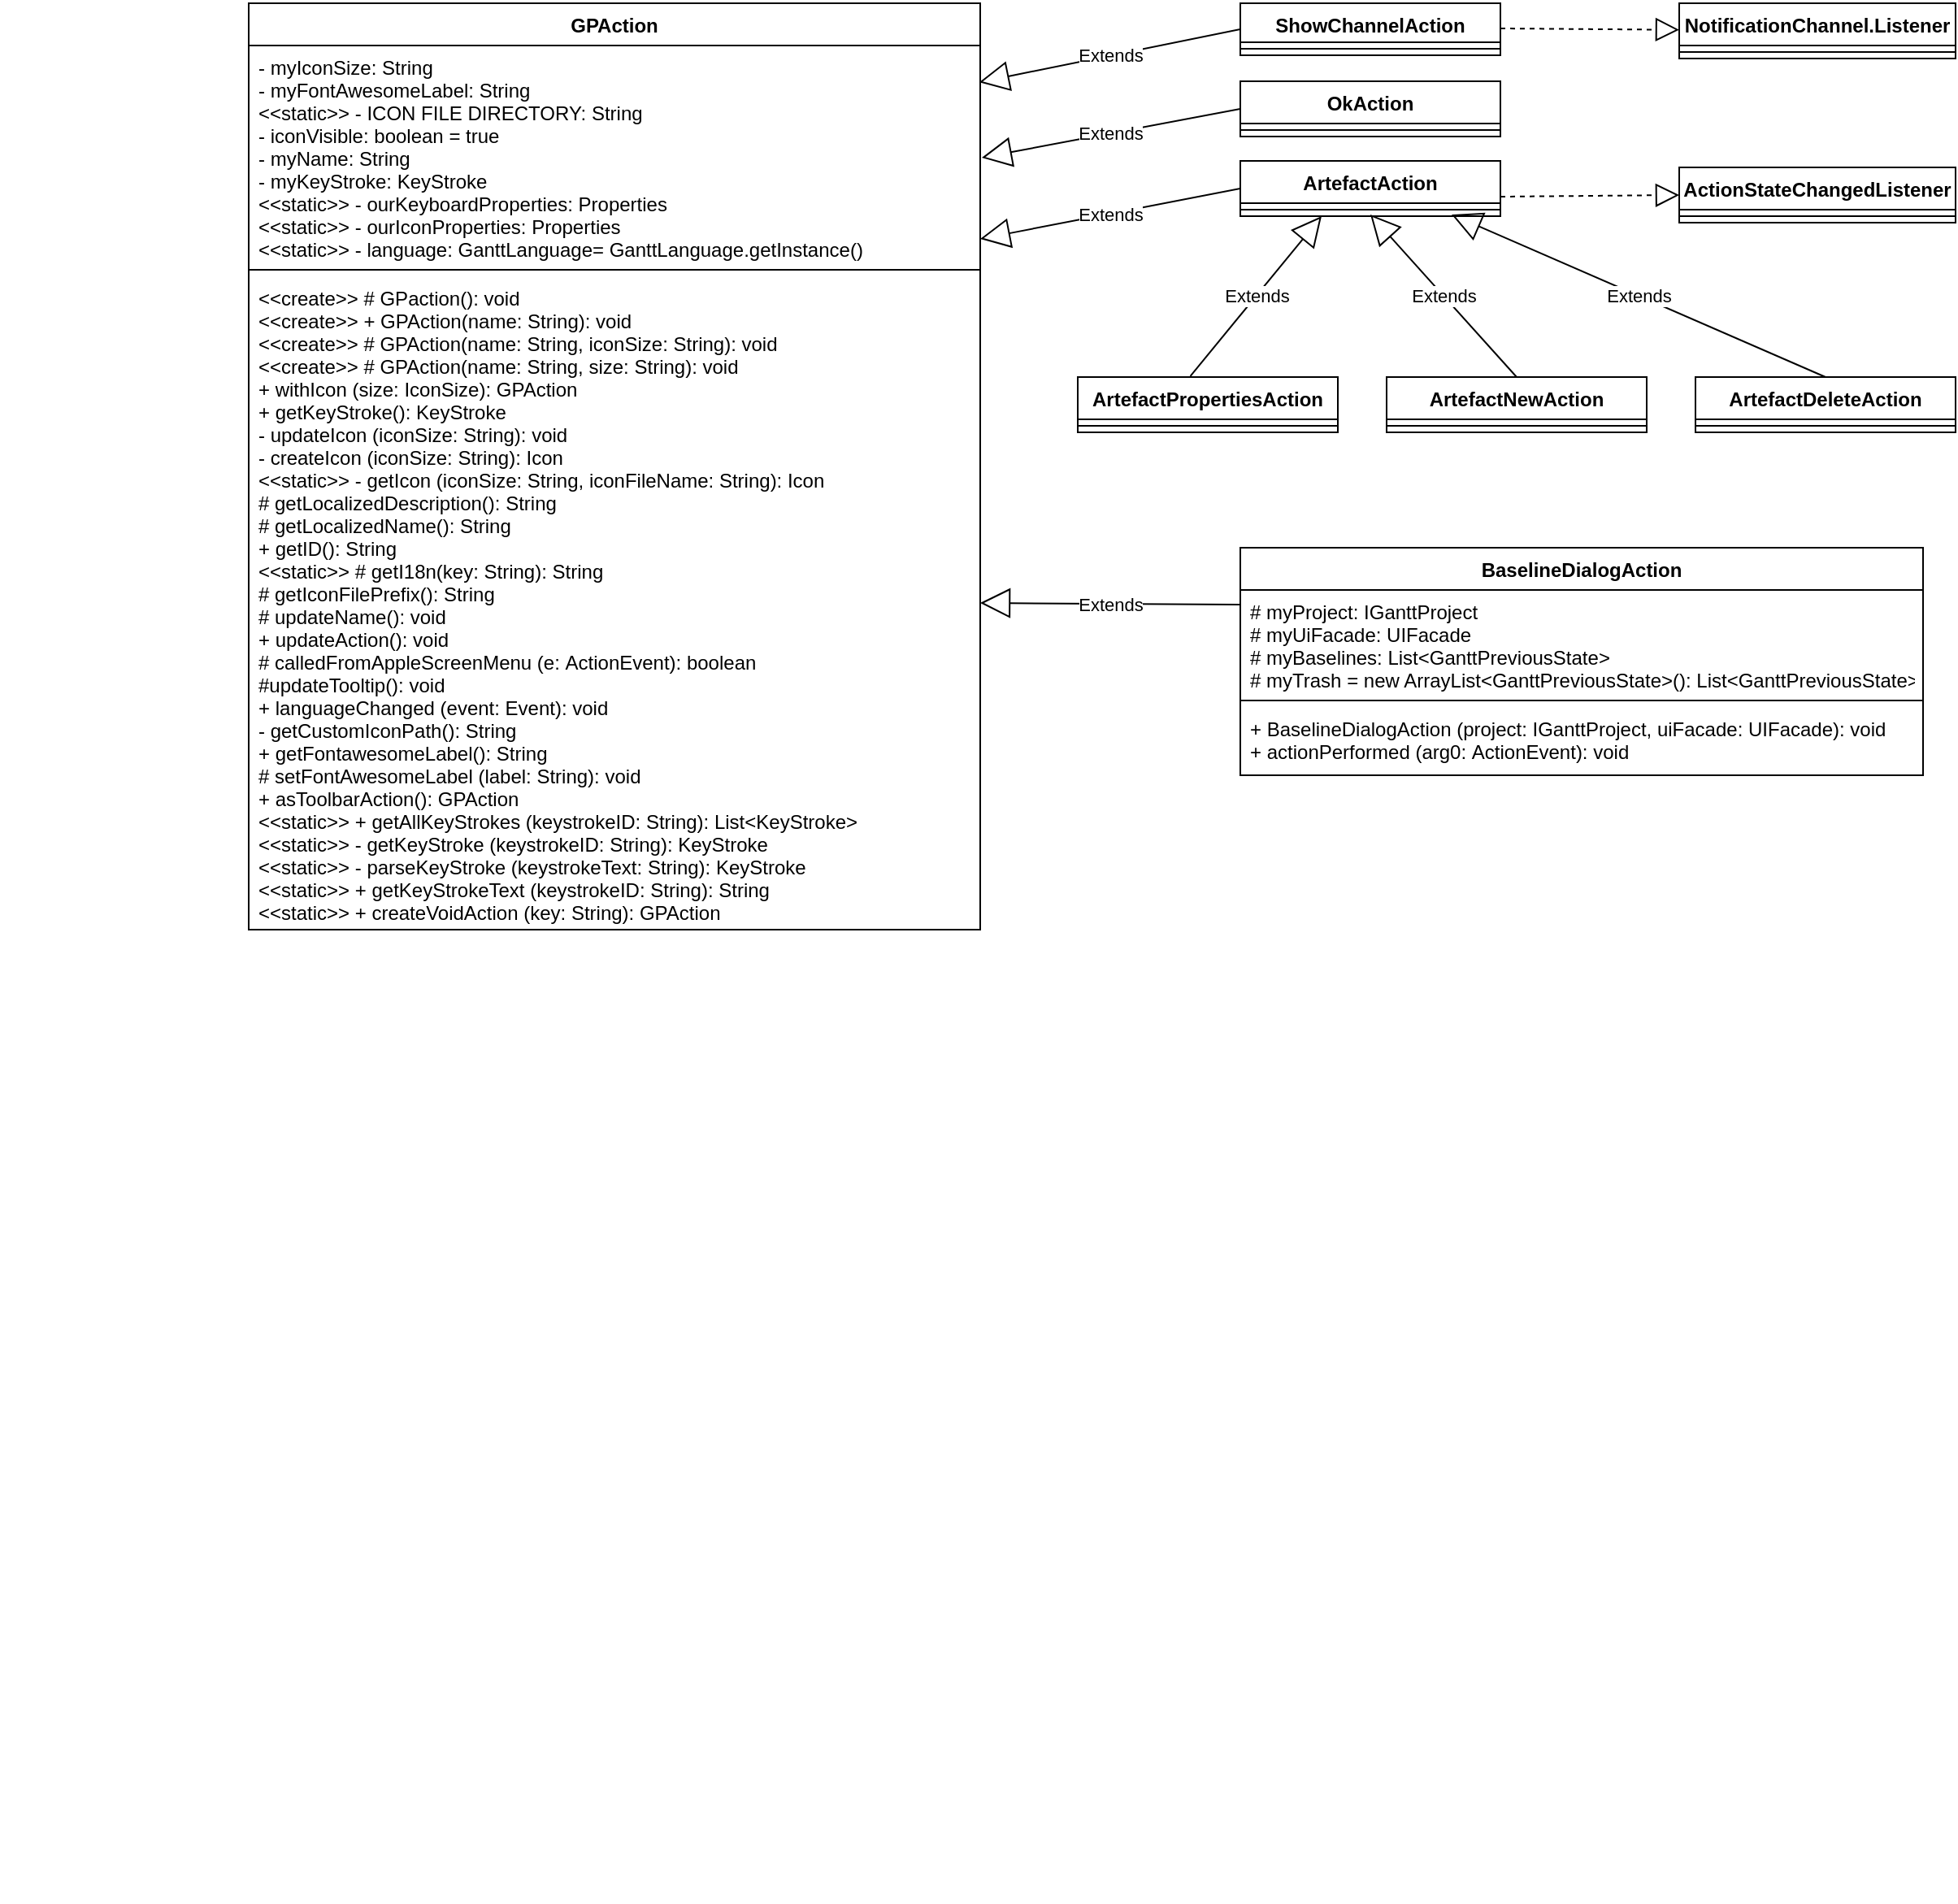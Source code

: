 <mxfile version="10.7.7" type="github"><diagram id="OQN8Db8-lWRxV0zVlcuO" name="Page-1"><mxGraphModel dx="431" dy="1639" grid="1" gridSize="10" guides="1" tooltips="1" connect="1" arrows="1" fold="1" page="1" pageScale="1" pageWidth="827" pageHeight="1169" math="0" shadow="0"><root><mxCell id="0"/><mxCell id="1" parent="0"/><mxCell id="cAeAhbVRLHapKTvCT32Y-2" style="edgeStyle=orthogonalEdgeStyle;rounded=0;orthogonalLoop=1;jettySize=auto;html=1;" edge="1" parent="1"><mxGeometry relative="1" as="geometry"><mxPoint x="105" as="targetPoint"/><mxPoint x="105" as="sourcePoint"/></mxGeometry></mxCell><mxCell id="iIMuPvjKoYq9ehOnc8bU-5" value="GPAction" style="swimlane;fontStyle=1;align=center;verticalAlign=top;childLayout=stackLayout;horizontal=1;startSize=26;horizontalStack=0;resizeParent=1;resizeParentMax=0;resizeLast=0;collapsible=1;marginBottom=0;" parent="1" vertex="1"><mxGeometry x="250" y="-1160" width="450" height="570" as="geometry"/></mxCell><mxCell id="iIMuPvjKoYq9ehOnc8bU-6" value="- myIconSize: String&#10;- myFontAwesomeLabel: String&#10;&lt;&lt;static&gt;&gt; - ICON FILE DIRECTORY: String&#10;- iconVisible: boolean = true&#10;- myName: String&#10;- myKeyStroke: KeyStroke&#10;&lt;&lt;static&gt;&gt; - ourKeyboardProperties: Properties&#10;&lt;&lt;static&gt;&gt; - ourIconProperties: Properties&#10;&lt;&lt;static&gt;&gt; - language: GanttLanguage= GanttLanguage.getInstance()&#10;" style="text;strokeColor=none;fillColor=none;align=left;verticalAlign=top;spacingLeft=4;spacingRight=4;overflow=hidden;rotatable=0;points=[[0,0.5],[1,0.5]];portConstraint=eastwest;" parent="iIMuPvjKoYq9ehOnc8bU-5" vertex="1"><mxGeometry y="26" width="450" height="134" as="geometry"/></mxCell><mxCell id="iIMuPvjKoYq9ehOnc8bU-7" value="" style="line;strokeWidth=1;fillColor=none;align=left;verticalAlign=middle;spacingTop=-1;spacingLeft=3;spacingRight=3;rotatable=0;labelPosition=right;points=[];portConstraint=eastwest;" parent="iIMuPvjKoYq9ehOnc8bU-5" vertex="1"><mxGeometry y="160" width="450" height="8" as="geometry"/></mxCell><mxCell id="iIMuPvjKoYq9ehOnc8bU-8" value="&lt;&lt;create&gt;&gt; # GPaction(): void&#10;&lt;&lt;create&gt;&gt; + GPAction(name: String): void&#10;&lt;&lt;create&gt;&gt; # GPAction(name: String, iconSize: String): void&#10;&lt;&lt;create&gt;&gt; # GPAction(name: String, size: String): void&#10;+ withIcon (size: IconSize): GPAction&#10;+ getKeyStroke(): KeyStroke&#10;- updateIcon (iconSize: String): void&#10;- createIcon (iconSize: String): Icon&#10;&lt;&lt;static&gt;&gt; - getIcon (iconSize: String, iconFileName: String): Icon&#10;# getLocalizedDescription(): String&#10;# getLocalizedName(): String&#10;+ getID(): String&#10;&lt;&lt;static&gt;&gt; # getI18n(key: String): String&#10;# getIconFilePrefix(): String&#10;# updateName(): void&#10;+ updateAction(): void&#10;# calledFromAppleScreenMenu (e: ActionEvent): boolean&#10;#updateTooltip(): void&#10;+ languageChanged (event: Event): void&#10;- getCustomIconPath(): String&#10;+ getFontawesomeLabel(): String&#10;# setFontAwesomeLabel (label: String): void&#10;+ asToolbarAction(): GPAction&#10;&lt;&lt;static&gt;&gt; + getAllKeyStrokes (keystrokeID: String): List&lt;KeyStroke&gt;&#10;&lt;&lt;static&gt;&gt; - getKeyStroke (keystrokeID: String): KeyStroke&#10;&lt;&lt;static&gt;&gt; - parseKeyStroke (keystrokeText: String): KeyStroke&#10;&lt;&lt;static&gt;&gt; + getKeyStrokeText (keystrokeID: String): String&#10;&lt;&lt;static&gt;&gt; + createVoidAction (key: String): GPAction&#10;" style="text;strokeColor=none;fillColor=none;align=left;verticalAlign=top;spacingLeft=4;spacingRight=4;overflow=hidden;rotatable=0;points=[[0,0.5],[1,0.5]];portConstraint=eastwest;" parent="iIMuPvjKoYq9ehOnc8bU-5" vertex="1"><mxGeometry y="168" width="450" height="402" as="geometry"/></mxCell><mxCell id="cAeAhbVRLHapKTvCT32Y-3" value="ShowChannelAction" style="swimlane;fontStyle=1;align=center;verticalAlign=top;childLayout=stackLayout;horizontal=1;startSize=24;horizontalStack=0;resizeParent=1;resizeParentMax=0;resizeLast=0;collapsible=1;marginBottom=0;" vertex="1" parent="1"><mxGeometry x="860" y="-1160" width="160" height="32" as="geometry"/></mxCell><mxCell id="cAeAhbVRLHapKTvCT32Y-5" value="" style="line;strokeWidth=1;fillColor=none;align=left;verticalAlign=middle;spacingTop=-1;spacingLeft=3;spacingRight=3;rotatable=0;labelPosition=right;points=[];portConstraint=eastwest;" vertex="1" parent="cAeAhbVRLHapKTvCT32Y-3"><mxGeometry y="24" width="160" height="8" as="geometry"/></mxCell><mxCell id="cAeAhbVRLHapKTvCT32Y-7" value="Extends" style="endArrow=block;endSize=16;endFill=0;html=1;exitX=0;exitY=0.5;exitDx=0;exitDy=0;entryX=0.999;entryY=0.467;entryDx=0;entryDy=0;entryPerimeter=0;" edge="1" parent="1" source="cAeAhbVRLHapKTvCT32Y-3"><mxGeometry width="160" relative="1" as="geometry"><mxPoint x="900" y="-1060" as="sourcePoint"/><mxPoint x="699.4" y="-1111.4" as="targetPoint"/></mxGeometry></mxCell><mxCell id="cAeAhbVRLHapKTvCT32Y-8" value="" style="endArrow=block;dashed=1;endFill=0;endSize=12;html=1;" edge="1" parent="1" target="cAeAhbVRLHapKTvCT32Y-9"><mxGeometry width="160" relative="1" as="geometry"><mxPoint x="1020" y="-1144.5" as="sourcePoint"/><mxPoint x="1180" y="-1144.5" as="targetPoint"/></mxGeometry></mxCell><mxCell id="cAeAhbVRLHapKTvCT32Y-9" value="NotificationChannel.Listener" style="swimlane;fontStyle=1;align=center;verticalAlign=top;childLayout=stackLayout;horizontal=1;startSize=26;horizontalStack=0;resizeParent=1;resizeParentMax=0;resizeLast=0;collapsible=1;marginBottom=0;" vertex="1" parent="1"><mxGeometry x="1130" y="-1160" width="170" height="34" as="geometry"/></mxCell><mxCell id="cAeAhbVRLHapKTvCT32Y-11" value="" style="line;strokeWidth=1;fillColor=none;align=left;verticalAlign=middle;spacingTop=-1;spacingLeft=3;spacingRight=3;rotatable=0;labelPosition=right;points=[];portConstraint=eastwest;" vertex="1" parent="cAeAhbVRLHapKTvCT32Y-9"><mxGeometry y="26" width="170" height="8" as="geometry"/></mxCell><mxCell id="cAeAhbVRLHapKTvCT32Y-15" value="OkAction" style="swimlane;fontStyle=1;align=center;verticalAlign=top;childLayout=stackLayout;horizontal=1;startSize=26;horizontalStack=0;resizeParent=1;resizeParentMax=0;resizeLast=0;collapsible=1;marginBottom=0;" vertex="1" parent="1"><mxGeometry x="860" y="-1112" width="160" height="34" as="geometry"/></mxCell><mxCell id="cAeAhbVRLHapKTvCT32Y-17" value="" style="line;strokeWidth=1;fillColor=none;align=left;verticalAlign=middle;spacingTop=-1;spacingLeft=3;spacingRight=3;rotatable=0;labelPosition=right;points=[];portConstraint=eastwest;" vertex="1" parent="cAeAhbVRLHapKTvCT32Y-15"><mxGeometry y="26" width="160" height="8" as="geometry"/></mxCell><mxCell id="cAeAhbVRLHapKTvCT32Y-20" value="Extends" style="endArrow=block;endSize=16;endFill=0;html=1;exitX=0;exitY=0.5;exitDx=0;exitDy=0;entryX=1.003;entryY=0.813;entryDx=0;entryDy=0;entryPerimeter=0;" edge="1" parent="1" source="cAeAhbVRLHapKTvCT32Y-15"><mxGeometry width="160" relative="1" as="geometry"><mxPoint x="840" y="-1030" as="sourcePoint"/><mxPoint x="701" y="-1065" as="targetPoint"/></mxGeometry></mxCell><mxCell id="cAeAhbVRLHapKTvCT32Y-21" value="ArtefactAction" style="swimlane;fontStyle=1;align=center;verticalAlign=top;childLayout=stackLayout;horizontal=1;startSize=26;horizontalStack=0;resizeParent=1;resizeParentMax=0;resizeLast=0;collapsible=1;marginBottom=0;" vertex="1" parent="1"><mxGeometry x="860" y="-1063" width="160" height="34" as="geometry"/></mxCell><mxCell id="cAeAhbVRLHapKTvCT32Y-23" value="" style="line;strokeWidth=1;fillColor=none;align=left;verticalAlign=middle;spacingTop=-1;spacingLeft=3;spacingRight=3;rotatable=0;labelPosition=right;points=[];portConstraint=eastwest;" vertex="1" parent="cAeAhbVRLHapKTvCT32Y-21"><mxGeometry y="26" width="160" height="8" as="geometry"/></mxCell><mxCell id="cAeAhbVRLHapKTvCT32Y-25" value="ActionStateChangedListener" style="swimlane;fontStyle=1;align=center;verticalAlign=top;childLayout=stackLayout;horizontal=1;startSize=26;horizontalStack=0;resizeParent=1;resizeParentMax=0;resizeLast=0;collapsible=1;marginBottom=0;" vertex="1" parent="1"><mxGeometry x="1130" y="-1059" width="170" height="34" as="geometry"/></mxCell><mxCell id="cAeAhbVRLHapKTvCT32Y-27" value="" style="line;strokeWidth=1;fillColor=none;align=left;verticalAlign=middle;spacingTop=-1;spacingLeft=3;spacingRight=3;rotatable=0;labelPosition=right;points=[];portConstraint=eastwest;" vertex="1" parent="cAeAhbVRLHapKTvCT32Y-25"><mxGeometry y="26" width="170" height="8" as="geometry"/></mxCell><mxCell id="cAeAhbVRLHapKTvCT32Y-29" value="" style="endArrow=block;dashed=1;endFill=0;endSize=12;html=1;" edge="1" parent="1"><mxGeometry width="160" relative="1" as="geometry"><mxPoint x="1020" y="-1041" as="sourcePoint"/><mxPoint x="1130" y="-1042" as="targetPoint"/></mxGeometry></mxCell><mxCell id="cAeAhbVRLHapKTvCT32Y-31" value="Extends" style="endArrow=block;endSize=16;endFill=0;html=1;exitX=0;exitY=0.5;exitDx=0;exitDy=0;" edge="1" parent="1" source="cAeAhbVRLHapKTvCT32Y-21"><mxGeometry width="160" relative="1" as="geometry"><mxPoint x="720" y="-1030" as="sourcePoint"/><mxPoint x="700" y="-1015" as="targetPoint"/></mxGeometry></mxCell><mxCell id="cAeAhbVRLHapKTvCT32Y-33" value="ArtefactDeleteAction" style="swimlane;fontStyle=1;align=center;verticalAlign=top;childLayout=stackLayout;horizontal=1;startSize=26;horizontalStack=0;resizeParent=1;resizeParentMax=0;resizeLast=0;collapsible=1;marginBottom=0;" vertex="1" parent="1"><mxGeometry x="1140" y="-930" width="160" height="34" as="geometry"/></mxCell><mxCell id="cAeAhbVRLHapKTvCT32Y-35" value="" style="line;strokeWidth=1;fillColor=none;align=left;verticalAlign=middle;spacingTop=-1;spacingLeft=3;spacingRight=3;rotatable=0;labelPosition=right;points=[];portConstraint=eastwest;" vertex="1" parent="cAeAhbVRLHapKTvCT32Y-33"><mxGeometry y="26" width="160" height="8" as="geometry"/></mxCell><mxCell id="cAeAhbVRLHapKTvCT32Y-37" value="ArtefactNewAction" style="swimlane;fontStyle=1;align=center;verticalAlign=top;childLayout=stackLayout;horizontal=1;startSize=26;horizontalStack=0;resizeParent=1;resizeParentMax=0;resizeLast=0;collapsible=1;marginBottom=0;" vertex="1" parent="1"><mxGeometry x="950" y="-930" width="160" height="34" as="geometry"/></mxCell><mxCell id="cAeAhbVRLHapKTvCT32Y-39" value="" style="line;strokeWidth=1;fillColor=none;align=left;verticalAlign=middle;spacingTop=-1;spacingLeft=3;spacingRight=3;rotatable=0;labelPosition=right;points=[];portConstraint=eastwest;" vertex="1" parent="cAeAhbVRLHapKTvCT32Y-37"><mxGeometry y="26" width="160" height="8" as="geometry"/></mxCell><mxCell id="cAeAhbVRLHapKTvCT32Y-41" value="ArtefactPropertiesAction" style="swimlane;fontStyle=1;align=center;verticalAlign=top;childLayout=stackLayout;horizontal=1;startSize=26;horizontalStack=0;resizeParent=1;resizeParentMax=0;resizeLast=0;collapsible=1;marginBottom=0;" vertex="1" parent="1"><mxGeometry x="760" y="-930" width="160" height="34" as="geometry"/></mxCell><mxCell id="cAeAhbVRLHapKTvCT32Y-43" value="" style="line;strokeWidth=1;fillColor=none;align=left;verticalAlign=middle;spacingTop=-1;spacingLeft=3;spacingRight=3;rotatable=0;labelPosition=right;points=[];portConstraint=eastwest;" vertex="1" parent="cAeAhbVRLHapKTvCT32Y-41"><mxGeometry y="26" width="160" height="8" as="geometry"/></mxCell><mxCell id="cAeAhbVRLHapKTvCT32Y-48" value="Extends" style="endArrow=block;endSize=16;endFill=0;html=1;exitX=0.433;exitY=-0.018;exitDx=0;exitDy=0;exitPerimeter=0;" edge="1" parent="1" source="cAeAhbVRLHapKTvCT32Y-41"><mxGeometry width="160" relative="1" as="geometry"><mxPoint x="860" y="-970" as="sourcePoint"/><mxPoint x="910" y="-1029" as="targetPoint"/></mxGeometry></mxCell><mxCell id="cAeAhbVRLHapKTvCT32Y-49" value="Extends" style="endArrow=block;endSize=16;endFill=0;html=1;exitX=0.5;exitY=0;exitDx=0;exitDy=0;" edge="1" parent="1" source="cAeAhbVRLHapKTvCT32Y-37"><mxGeometry width="160" relative="1" as="geometry"><mxPoint x="1040" y="-990" as="sourcePoint"/><mxPoint x="940" y="-1030" as="targetPoint"/></mxGeometry></mxCell><mxCell id="cAeAhbVRLHapKTvCT32Y-50" value="Extends" style="endArrow=block;endSize=16;endFill=0;html=1;exitX=0.5;exitY=0;exitDx=0;exitDy=0;" edge="1" parent="1" source="cAeAhbVRLHapKTvCT32Y-33"><mxGeometry width="160" relative="1" as="geometry"><mxPoint x="1140" y="-1010" as="sourcePoint"/><mxPoint x="990" y="-1030" as="targetPoint"/></mxGeometry></mxCell><mxCell id="cAeAhbVRLHapKTvCT32Y-51" value="BaselineDialogAction" style="swimlane;fontStyle=1;align=center;verticalAlign=top;childLayout=stackLayout;horizontal=1;startSize=26;horizontalStack=0;resizeParent=1;resizeParentMax=0;resizeLast=0;collapsible=1;marginBottom=0;" vertex="1" parent="1"><mxGeometry x="860" y="-825" width="420" height="140" as="geometry"/></mxCell><mxCell id="cAeAhbVRLHapKTvCT32Y-52" value="# myProject: IGanttProject&#10;# myUiFacade: UIFacade&#10;# myBaselines: List&lt;GanttPreviousState&gt;&#10;# myTrash = new ArrayList&lt;GanttPreviousState&gt;(): List&lt;GanttPreviousState&gt;&#10;" style="text;strokeColor=none;fillColor=none;align=left;verticalAlign=top;spacingLeft=4;spacingRight=4;overflow=hidden;rotatable=0;points=[[0,0.5],[1,0.5]];portConstraint=eastwest;" vertex="1" parent="cAeAhbVRLHapKTvCT32Y-51"><mxGeometry y="26" width="420" height="64" as="geometry"/></mxCell><mxCell id="cAeAhbVRLHapKTvCT32Y-53" value="" style="line;strokeWidth=1;fillColor=none;align=left;verticalAlign=middle;spacingTop=-1;spacingLeft=3;spacingRight=3;rotatable=0;labelPosition=right;points=[];portConstraint=eastwest;" vertex="1" parent="cAeAhbVRLHapKTvCT32Y-51"><mxGeometry y="90" width="420" height="8" as="geometry"/></mxCell><mxCell id="cAeAhbVRLHapKTvCT32Y-54" value="+ BaselineDialogAction (project: IGanttProject, uiFacade: UIFacade): void&#10;+ actionPerformed (arg0: ActionEvent): void&#10;" style="text;strokeColor=none;fillColor=none;align=left;verticalAlign=top;spacingLeft=4;spacingRight=4;overflow=hidden;rotatable=0;points=[[0,0.5],[1,0.5]];portConstraint=eastwest;" vertex="1" parent="cAeAhbVRLHapKTvCT32Y-51"><mxGeometry y="98" width="420" height="42" as="geometry"/></mxCell><mxCell id="cAeAhbVRLHapKTvCT32Y-55" value="Extends" style="endArrow=block;endSize=16;endFill=0;html=1;exitX=0.001;exitY=0.141;exitDx=0;exitDy=0;entryX=1;entryY=0.5;entryDx=0;entryDy=0;exitPerimeter=0;" edge="1" parent="1" source="cAeAhbVRLHapKTvCT32Y-52" target="iIMuPvjKoYq9ehOnc8bU-8"><mxGeometry width="160" relative="1" as="geometry"><mxPoint x="830" y="-750" as="sourcePoint"/><mxPoint x="950" y="-680" as="targetPoint"/></mxGeometry></mxCell></root></mxGraphModel></diagram></mxfile>